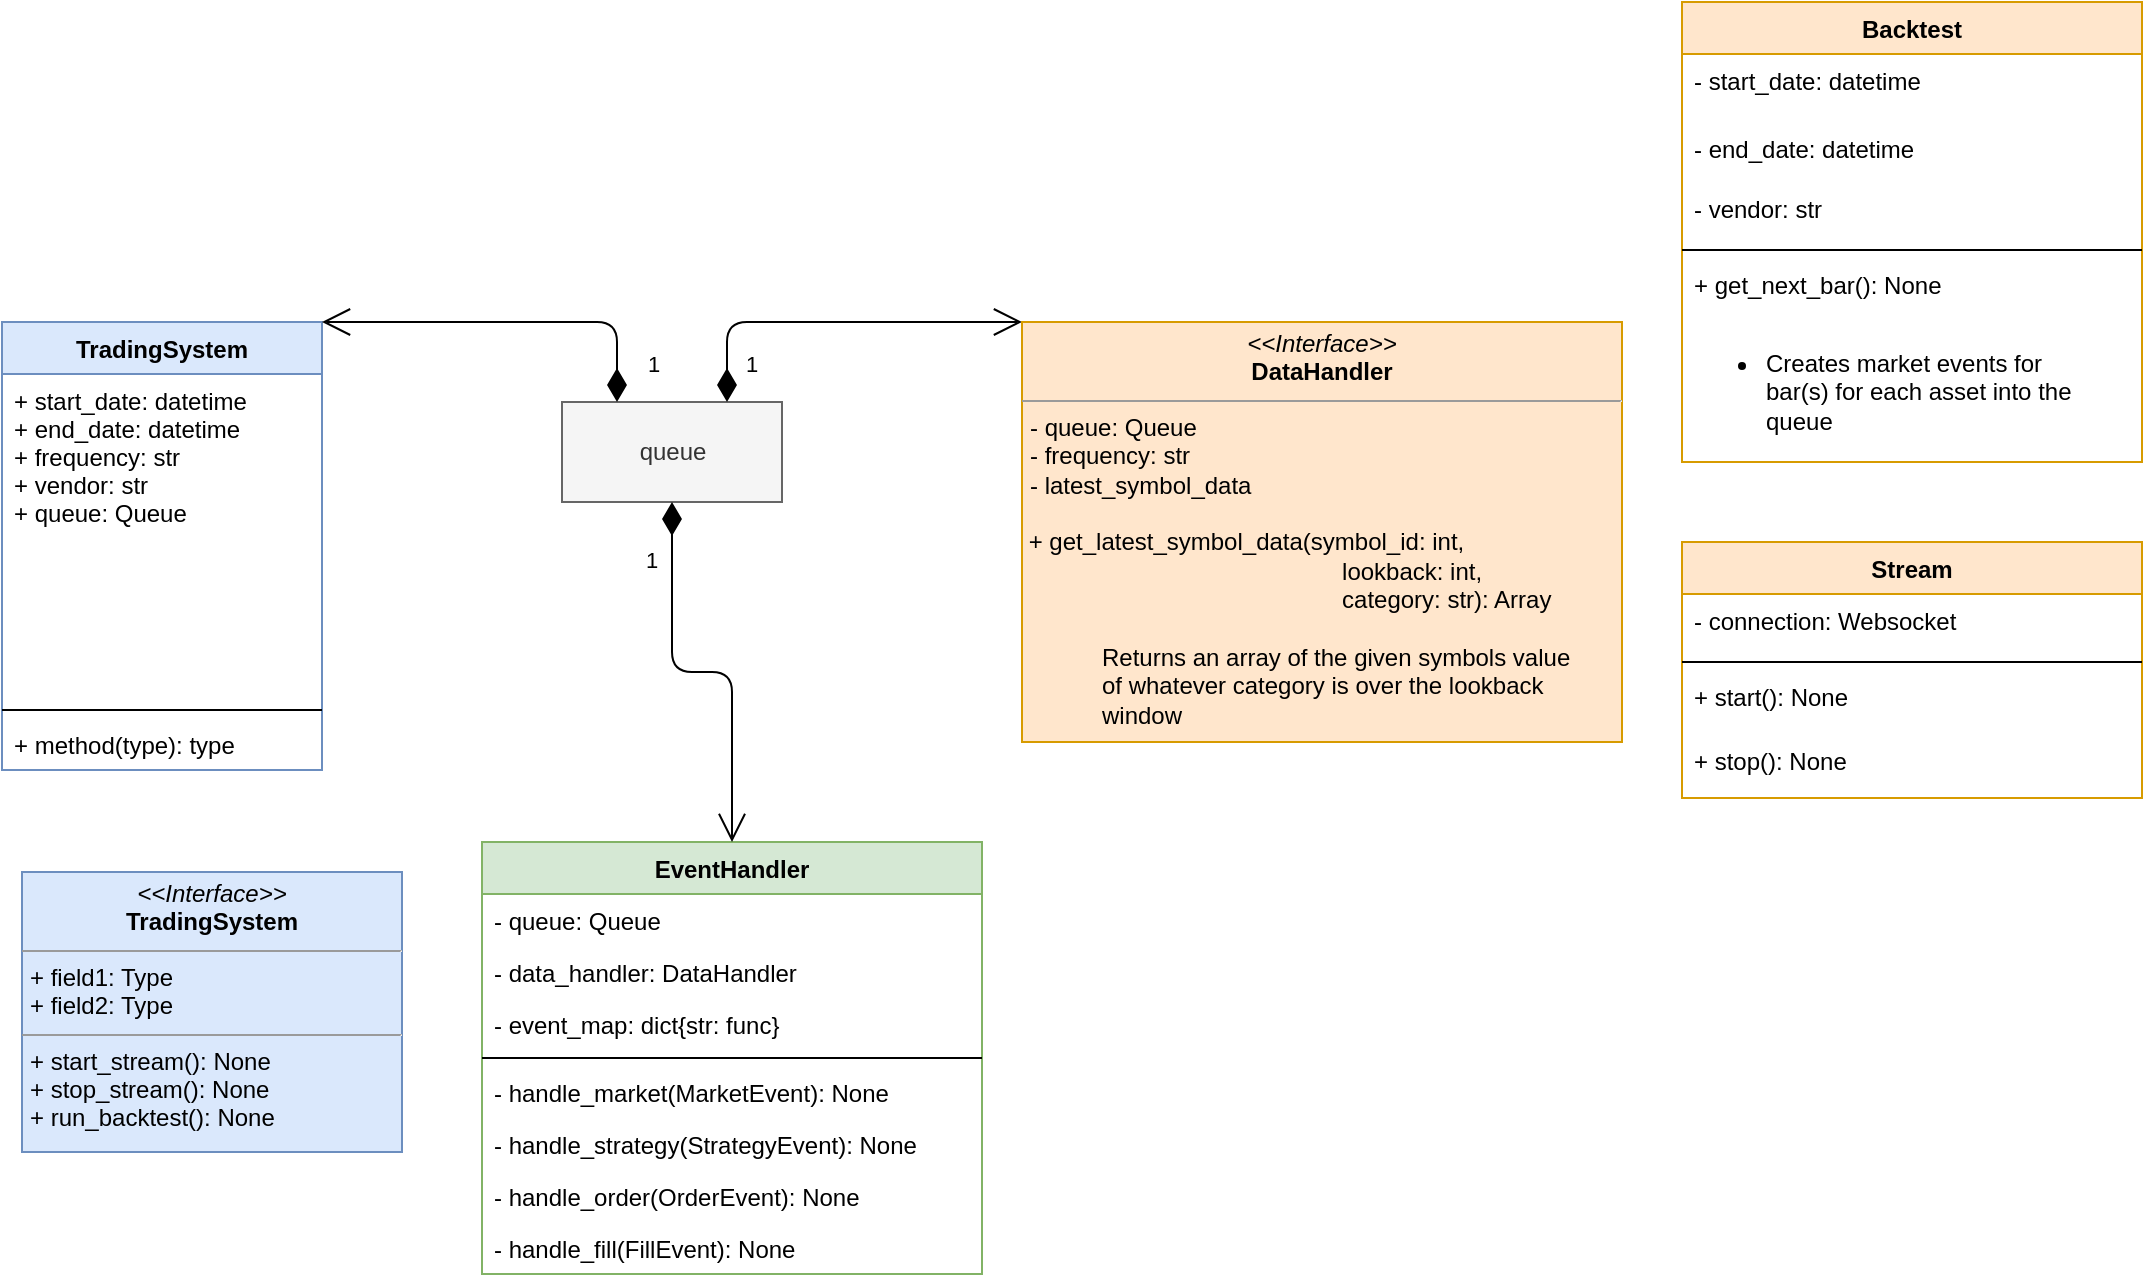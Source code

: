 <mxfile version="14.9.6" type="device"><diagram id="C5RBs43oDa-KdzZeNtuy" name="Page-1"><mxGraphModel dx="1106" dy="957" grid="1" gridSize="10" guides="1" tooltips="1" connect="1" arrows="1" fold="1" page="1" pageScale="1" pageWidth="827" pageHeight="1169" math="0" shadow="0"><root><mxCell id="WIyWlLk6GJQsqaUBKTNV-0"/><mxCell id="WIyWlLk6GJQsqaUBKTNV-1" parent="WIyWlLk6GJQsqaUBKTNV-0"/><mxCell id="_k8W7j_qu6eyTOmp5qZD-9" value="TradingSystem" style="swimlane;fontStyle=1;align=center;verticalAlign=top;childLayout=stackLayout;horizontal=1;startSize=26;horizontalStack=0;resizeParent=1;resizeParentMax=0;resizeLast=0;collapsible=1;marginBottom=0;fillColor=#dae8fc;strokeColor=#6c8ebf;" parent="WIyWlLk6GJQsqaUBKTNV-1" vertex="1"><mxGeometry x="40" y="310" width="160" height="224" as="geometry"/></mxCell><mxCell id="_k8W7j_qu6eyTOmp5qZD-10" value="+ start_date: datetime&#10;+ end_date: datetime&#10;+ frequency: str&#10;+ vendor: str&#10;+ queue: Queue" style="text;strokeColor=none;fillColor=none;align=left;verticalAlign=top;spacingLeft=4;spacingRight=4;overflow=hidden;rotatable=0;points=[[0,0.5],[1,0.5]];portConstraint=eastwest;" parent="_k8W7j_qu6eyTOmp5qZD-9" vertex="1"><mxGeometry y="26" width="160" height="164" as="geometry"/></mxCell><mxCell id="_k8W7j_qu6eyTOmp5qZD-11" value="" style="line;strokeWidth=1;fillColor=none;align=left;verticalAlign=middle;spacingTop=-1;spacingLeft=3;spacingRight=3;rotatable=0;labelPosition=right;points=[];portConstraint=eastwest;" parent="_k8W7j_qu6eyTOmp5qZD-9" vertex="1"><mxGeometry y="190" width="160" height="8" as="geometry"/></mxCell><mxCell id="_k8W7j_qu6eyTOmp5qZD-12" value="+ method(type): type" style="text;strokeColor=none;fillColor=none;align=left;verticalAlign=top;spacingLeft=4;spacingRight=4;overflow=hidden;rotatable=0;points=[[0,0.5],[1,0.5]];portConstraint=eastwest;" parent="_k8W7j_qu6eyTOmp5qZD-9" vertex="1"><mxGeometry y="198" width="160" height="26" as="geometry"/></mxCell><mxCell id="_k8W7j_qu6eyTOmp5qZD-13" value="EventHandler" style="swimlane;fontStyle=1;align=center;verticalAlign=top;childLayout=stackLayout;horizontal=1;startSize=26;horizontalStack=0;resizeParent=1;resizeParentMax=0;resizeLast=0;collapsible=1;marginBottom=0;fillColor=#d5e8d4;strokeColor=#82b366;" parent="WIyWlLk6GJQsqaUBKTNV-1" vertex="1"><mxGeometry x="280" y="570" width="250" height="216" as="geometry"/></mxCell><mxCell id="_k8W7j_qu6eyTOmp5qZD-14" value="- queue: Queue" style="text;strokeColor=none;fillColor=none;align=left;verticalAlign=top;spacingLeft=4;spacingRight=4;overflow=hidden;rotatable=0;points=[[0,0.5],[1,0.5]];portConstraint=eastwest;" parent="_k8W7j_qu6eyTOmp5qZD-13" vertex="1"><mxGeometry y="26" width="250" height="26" as="geometry"/></mxCell><mxCell id="wSkx65rzyunB_vzu4KKB-18" value="- data_handler: DataHandler" style="text;strokeColor=none;fillColor=none;align=left;verticalAlign=top;spacingLeft=4;spacingRight=4;overflow=hidden;rotatable=0;points=[[0,0.5],[1,0.5]];portConstraint=eastwest;" vertex="1" parent="_k8W7j_qu6eyTOmp5qZD-13"><mxGeometry y="52" width="250" height="26" as="geometry"/></mxCell><mxCell id="wSkx65rzyunB_vzu4KKB-19" value="- event_map: dict{str: func}" style="text;strokeColor=none;fillColor=none;align=left;verticalAlign=top;spacingLeft=4;spacingRight=4;overflow=hidden;rotatable=0;points=[[0,0.5],[1,0.5]];portConstraint=eastwest;" vertex="1" parent="_k8W7j_qu6eyTOmp5qZD-13"><mxGeometry y="78" width="250" height="26" as="geometry"/></mxCell><mxCell id="_k8W7j_qu6eyTOmp5qZD-15" value="" style="line;strokeWidth=1;fillColor=none;align=left;verticalAlign=middle;spacingTop=-1;spacingLeft=3;spacingRight=3;rotatable=0;labelPosition=right;points=[];portConstraint=eastwest;" parent="_k8W7j_qu6eyTOmp5qZD-13" vertex="1"><mxGeometry y="104" width="250" height="8" as="geometry"/></mxCell><mxCell id="_k8W7j_qu6eyTOmp5qZD-16" value="- handle_market(MarketEvent): None" style="text;strokeColor=none;fillColor=none;align=left;verticalAlign=top;spacingLeft=4;spacingRight=4;overflow=hidden;rotatable=0;points=[[0,0.5],[1,0.5]];portConstraint=eastwest;" parent="_k8W7j_qu6eyTOmp5qZD-13" vertex="1"><mxGeometry y="112" width="250" height="26" as="geometry"/></mxCell><mxCell id="wSkx65rzyunB_vzu4KKB-20" value="- handle_strategy(StrategyEvent): None" style="text;strokeColor=none;fillColor=none;align=left;verticalAlign=top;spacingLeft=4;spacingRight=4;overflow=hidden;rotatable=0;points=[[0,0.5],[1,0.5]];portConstraint=eastwest;" vertex="1" parent="_k8W7j_qu6eyTOmp5qZD-13"><mxGeometry y="138" width="250" height="26" as="geometry"/></mxCell><mxCell id="wSkx65rzyunB_vzu4KKB-21" value="- handle_order(OrderEvent): None" style="text;strokeColor=none;fillColor=none;align=left;verticalAlign=top;spacingLeft=4;spacingRight=4;overflow=hidden;rotatable=0;points=[[0,0.5],[1,0.5]];portConstraint=eastwest;" vertex="1" parent="_k8W7j_qu6eyTOmp5qZD-13"><mxGeometry y="164" width="250" height="26" as="geometry"/></mxCell><mxCell id="wSkx65rzyunB_vzu4KKB-22" value="- handle_fill(FillEvent): None" style="text;strokeColor=none;fillColor=none;align=left;verticalAlign=top;spacingLeft=4;spacingRight=4;overflow=hidden;rotatable=0;points=[[0,0.5],[1,0.5]];portConstraint=eastwest;" vertex="1" parent="_k8W7j_qu6eyTOmp5qZD-13"><mxGeometry y="190" width="250" height="26" as="geometry"/></mxCell><mxCell id="_k8W7j_qu6eyTOmp5qZD-17" value="queue" style="html=1;fillColor=#f5f5f5;strokeColor=#666666;fontColor=#333333;" parent="WIyWlLk6GJQsqaUBKTNV-1" vertex="1"><mxGeometry x="320" y="350" width="110" height="50" as="geometry"/></mxCell><mxCell id="_k8W7j_qu6eyTOmp5qZD-18" value="Backtest" style="swimlane;fontStyle=1;align=center;verticalAlign=top;childLayout=stackLayout;horizontal=1;startSize=26;horizontalStack=0;resizeParent=1;resizeParentMax=0;resizeLast=0;collapsible=1;marginBottom=0;fillColor=#ffe6cc;strokeColor=#d79b00;" parent="WIyWlLk6GJQsqaUBKTNV-1" vertex="1"><mxGeometry x="880" y="150" width="230" height="230" as="geometry"/></mxCell><mxCell id="wSkx65rzyunB_vzu4KKB-13" value="- start_date: datetime" style="text;strokeColor=none;fillColor=none;align=left;verticalAlign=top;spacingLeft=4;spacingRight=4;overflow=hidden;rotatable=0;points=[[0,0.5],[1,0.5]];portConstraint=eastwest;" vertex="1" parent="_k8W7j_qu6eyTOmp5qZD-18"><mxGeometry y="26" width="230" height="34" as="geometry"/></mxCell><mxCell id="wSkx65rzyunB_vzu4KKB-15" value="- end_date: datetime" style="text;strokeColor=none;fillColor=none;align=left;verticalAlign=top;spacingLeft=4;spacingRight=4;overflow=hidden;rotatable=0;points=[[0,0.5],[1,0.5]];portConstraint=eastwest;" vertex="1" parent="_k8W7j_qu6eyTOmp5qZD-18"><mxGeometry y="60" width="230" height="30" as="geometry"/></mxCell><mxCell id="wSkx65rzyunB_vzu4KKB-16" value="- vendor: str" style="text;strokeColor=none;fillColor=none;align=left;verticalAlign=top;spacingLeft=4;spacingRight=4;overflow=hidden;rotatable=0;points=[[0,0.5],[1,0.5]];portConstraint=eastwest;" vertex="1" parent="_k8W7j_qu6eyTOmp5qZD-18"><mxGeometry y="90" width="230" height="30" as="geometry"/></mxCell><mxCell id="_k8W7j_qu6eyTOmp5qZD-20" value="" style="line;strokeWidth=1;fillColor=none;align=left;verticalAlign=middle;spacingTop=-1;spacingLeft=3;spacingRight=3;rotatable=0;labelPosition=right;points=[];portConstraint=eastwest;" parent="_k8W7j_qu6eyTOmp5qZD-18" vertex="1"><mxGeometry y="120" width="230" height="8" as="geometry"/></mxCell><mxCell id="_k8W7j_qu6eyTOmp5qZD-21" value="+ get_next_bar(): None" style="text;strokeColor=none;fillColor=none;align=left;verticalAlign=top;spacingLeft=4;spacingRight=4;overflow=hidden;rotatable=0;points=[[0,0.5],[1,0.5]];portConstraint=eastwest;" parent="_k8W7j_qu6eyTOmp5qZD-18" vertex="1"><mxGeometry y="128" width="230" height="32" as="geometry"/></mxCell><mxCell id="wSkx65rzyunB_vzu4KKB-17" value="&lt;ul&gt;&lt;li&gt;&lt;span&gt;Creates market events for bar(s)&amp;nbsp;&lt;/span&gt;for each asset into the queue&lt;/li&gt;&lt;/ul&gt;" style="text;html=1;strokeColor=none;fillColor=none;align=left;verticalAlign=middle;whiteSpace=wrap;rounded=0;" vertex="1" parent="_k8W7j_qu6eyTOmp5qZD-18"><mxGeometry y="160" width="230" height="70" as="geometry"/></mxCell><mxCell id="_k8W7j_qu6eyTOmp5qZD-23" value="1" style="endArrow=open;html=1;endSize=12;startArrow=diamondThin;startSize=14;startFill=1;edgeStyle=orthogonalEdgeStyle;align=left;verticalAlign=bottom;exitX=0.25;exitY=0;exitDx=0;exitDy=0;entryX=1;entryY=0;entryDx=0;entryDy=0;" parent="WIyWlLk6GJQsqaUBKTNV-1" source="_k8W7j_qu6eyTOmp5qZD-17" target="_k8W7j_qu6eyTOmp5qZD-9" edge="1"><mxGeometry x="-0.893" y="-12" relative="1" as="geometry"><mxPoint x="200" y="330" as="sourcePoint"/><mxPoint x="375" y="350" as="targetPoint"/><Array as="points"><mxPoint x="348" y="310"/></Array><mxPoint x="1" as="offset"/></mxGeometry></mxCell><mxCell id="_k8W7j_qu6eyTOmp5qZD-24" value="1" style="endArrow=open;html=1;endSize=12;startArrow=diamondThin;startSize=14;startFill=1;edgeStyle=orthogonalEdgeStyle;align=left;verticalAlign=bottom;exitX=0.75;exitY=0;exitDx=0;exitDy=0;entryX=0;entryY=0;entryDx=0;entryDy=0;" parent="WIyWlLk6GJQsqaUBKTNV-1" source="_k8W7j_qu6eyTOmp5qZD-17" target="wSkx65rzyunB_vzu4KKB-0" edge="1"><mxGeometry x="-0.887" y="-7" relative="1" as="geometry"><mxPoint x="330" y="390" as="sourcePoint"/><mxPoint x="490" y="390" as="targetPoint"/><Array as="points"><mxPoint x="403" y="310"/><mxPoint x="540" y="310"/></Array><mxPoint as="offset"/></mxGeometry></mxCell><mxCell id="_k8W7j_qu6eyTOmp5qZD-25" value="1" style="endArrow=open;html=1;endSize=12;startArrow=diamondThin;startSize=14;startFill=1;edgeStyle=orthogonalEdgeStyle;align=left;verticalAlign=bottom;entryX=0.5;entryY=0;entryDx=0;entryDy=0;exitX=0.5;exitY=1;exitDx=0;exitDy=0;" parent="WIyWlLk6GJQsqaUBKTNV-1" source="_k8W7j_qu6eyTOmp5qZD-17" target="_k8W7j_qu6eyTOmp5qZD-13" edge="1"><mxGeometry x="-0.619" y="-15" relative="1" as="geometry"><mxPoint x="350" y="420" as="sourcePoint"/><mxPoint x="490" y="380" as="targetPoint"/><mxPoint as="offset"/></mxGeometry></mxCell><mxCell id="wSkx65rzyunB_vzu4KKB-0" value="&lt;p style=&quot;margin: 0px ; margin-top: 4px ; text-align: center&quot;&gt;&lt;i&gt;&amp;lt;&amp;lt;Interface&amp;gt;&amp;gt;&lt;/i&gt;&lt;br&gt;&lt;b&gt;DataHandler&lt;/b&gt;&lt;/p&gt;&lt;hr size=&quot;1&quot;&gt;&lt;p style=&quot;margin: 0px ; margin-left: 4px&quot;&gt;- queue: Queue&lt;br&gt;&lt;/p&gt;&lt;p style=&quot;margin: 0px ; margin-left: 4px&quot;&gt;- frequency: str&lt;/p&gt;&lt;p style=&quot;margin: 0px ; margin-left: 4px&quot;&gt;- latest_symbol_data&lt;/p&gt;&lt;p style=&quot;margin: 0px ; margin-left: 4px&quot;&gt;&lt;br&gt;&lt;/p&gt;&amp;nbsp;+ get_latest_symbol_data(symbol_id: int, &lt;br&gt;&lt;span style=&quot;white-space: pre&quot;&gt;&#9;&lt;/span&gt;&lt;span style=&quot;white-space: pre&quot;&gt;&#9;&lt;/span&gt;&lt;span style=&quot;white-space: pre&quot;&gt;&#9;&lt;/span&gt;&lt;span style=&quot;white-space: pre&quot;&gt;&#9;&lt;/span&gt;&lt;span style=&quot;white-space: pre&quot;&gt;&#9;&lt;/span&gt;&lt;span style=&quot;white-space: pre&quot;&gt;&#9;&lt;/span&gt;lookback: int, &lt;br&gt;&lt;span style=&quot;white-space: pre&quot;&gt;&#9;&lt;/span&gt;&lt;span style=&quot;white-space: pre&quot;&gt;&#9;&lt;/span&gt;&lt;span style=&quot;white-space: pre&quot;&gt;&#9;&lt;/span&gt;&lt;span style=&quot;white-space: pre&quot;&gt;&#9;&lt;/span&gt;&lt;span style=&quot;white-space: pre&quot;&gt;&#9;&lt;/span&gt;&lt;span style=&quot;white-space: pre&quot;&gt;&#9;&lt;/span&gt;category: str): Array&lt;br&gt;&lt;blockquote style=&quot;margin: 0 0 0 40px ; border: none ; padding: 0px&quot;&gt;&lt;span&gt;&lt;br&gt;&lt;/span&gt;&lt;/blockquote&gt;&lt;blockquote style=&quot;margin: 0 0 0 40px ; border: none ; padding: 0px&quot;&gt;Returns an array of the given symbols value&lt;/blockquote&gt;&lt;blockquote style=&quot;margin: 0 0 0 40px ; border: none ; padding: 0px&quot;&gt;of whatever category is over the lookback&amp;nbsp;&lt;/blockquote&gt;&lt;blockquote style=&quot;margin: 0 0 0 40px ; border: none ; padding: 0px&quot;&gt;window&amp;nbsp;&lt;/blockquote&gt;&lt;p style=&quot;margin: 0px ; margin-left: 4px&quot;&gt;&lt;br&gt;&lt;/p&gt;" style="verticalAlign=top;align=left;overflow=fill;fontSize=12;fontFamily=Helvetica;html=1;fillColor=#ffe6cc;strokeColor=#d79b00;" vertex="1" parent="WIyWlLk6GJQsqaUBKTNV-1"><mxGeometry x="550" y="310" width="300" height="210" as="geometry"/></mxCell><mxCell id="wSkx65rzyunB_vzu4KKB-5" value="Stream" style="swimlane;fontStyle=1;align=center;verticalAlign=top;childLayout=stackLayout;horizontal=1;startSize=26;horizontalStack=0;resizeParent=1;resizeParentMax=0;resizeLast=0;collapsible=1;marginBottom=0;fillColor=#ffe6cc;strokeColor=#d79b00;" vertex="1" parent="WIyWlLk6GJQsqaUBKTNV-1"><mxGeometry x="880" y="420" width="230" height="128" as="geometry"/></mxCell><mxCell id="wSkx65rzyunB_vzu4KKB-10" value="- connection: Websocket&#10;" style="text;strokeColor=none;fillColor=none;align=left;verticalAlign=top;spacingLeft=4;spacingRight=4;overflow=hidden;rotatable=0;points=[[0,0.5],[1,0.5]];portConstraint=eastwest;" vertex="1" parent="wSkx65rzyunB_vzu4KKB-5"><mxGeometry y="26" width="230" height="30" as="geometry"/></mxCell><mxCell id="wSkx65rzyunB_vzu4KKB-7" value="" style="line;strokeWidth=1;fillColor=none;align=left;verticalAlign=middle;spacingTop=-1;spacingLeft=3;spacingRight=3;rotatable=0;labelPosition=right;points=[];portConstraint=eastwest;" vertex="1" parent="wSkx65rzyunB_vzu4KKB-5"><mxGeometry y="56" width="230" height="8" as="geometry"/></mxCell><mxCell id="wSkx65rzyunB_vzu4KKB-9" value="+ start(): None" style="text;strokeColor=none;fillColor=none;align=left;verticalAlign=top;spacingLeft=4;spacingRight=4;overflow=hidden;rotatable=0;points=[[0,0.5],[1,0.5]];portConstraint=eastwest;" vertex="1" parent="wSkx65rzyunB_vzu4KKB-5"><mxGeometry y="64" width="230" height="32" as="geometry"/></mxCell><mxCell id="wSkx65rzyunB_vzu4KKB-8" value="+ stop(): None" style="text;strokeColor=none;fillColor=none;align=left;verticalAlign=top;spacingLeft=4;spacingRight=4;overflow=hidden;rotatable=0;points=[[0,0.5],[1,0.5]];portConstraint=eastwest;" vertex="1" parent="wSkx65rzyunB_vzu4KKB-5"><mxGeometry y="96" width="230" height="32" as="geometry"/></mxCell><mxCell id="wSkx65rzyunB_vzu4KKB-23" value="&lt;p style=&quot;margin: 0px ; margin-top: 4px ; text-align: center&quot;&gt;&lt;i&gt;&amp;lt;&amp;lt;Interface&amp;gt;&amp;gt;&lt;/i&gt;&lt;br&gt;&lt;b&gt;TradingSystem&lt;/b&gt;&lt;/p&gt;&lt;hr size=&quot;1&quot;&gt;&lt;p style=&quot;margin: 0px ; margin-left: 4px&quot;&gt;+ field1: Type&lt;br&gt;+ field2: Type&lt;/p&gt;&lt;hr size=&quot;1&quot;&gt;&lt;p style=&quot;margin: 0px ; margin-left: 4px&quot;&gt;+ start_stream(): None&lt;br&gt;+ stop_stream(): None&lt;/p&gt;&lt;p style=&quot;margin: 0px ; margin-left: 4px&quot;&gt;+ run_backtest(): None&lt;/p&gt;" style="verticalAlign=top;align=left;overflow=fill;fontSize=12;fontFamily=Helvetica;html=1;fillColor=#dae8fc;strokeColor=#6c8ebf;" vertex="1" parent="WIyWlLk6GJQsqaUBKTNV-1"><mxGeometry x="50" y="585" width="190" height="140" as="geometry"/></mxCell></root></mxGraphModel></diagram></mxfile>